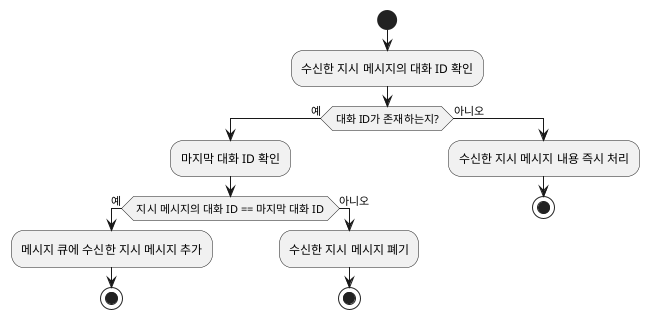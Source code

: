 !include ../../../styles/PlantUML_StyleSheet.puml

@startuml

start

:수신한 지시 메시지의 대화 ID 확인;

if ( 대화 ID가 존재하는지? ) then (예)

  :마지막 대화 ID 확인;

  if ( 지시 메시지의 대화 ID == 마지막 대화 ID ) then (예)

  :메시지 큐에 수신한 지시 메시지 추가;
  stop

  else (아니오)

  :수신한 지시 메시지 폐기;
  stop
  endif

else (아니오)
  :수신한 지시 메시지 내용 즉시 처리;
  stop
endif

@enduml
